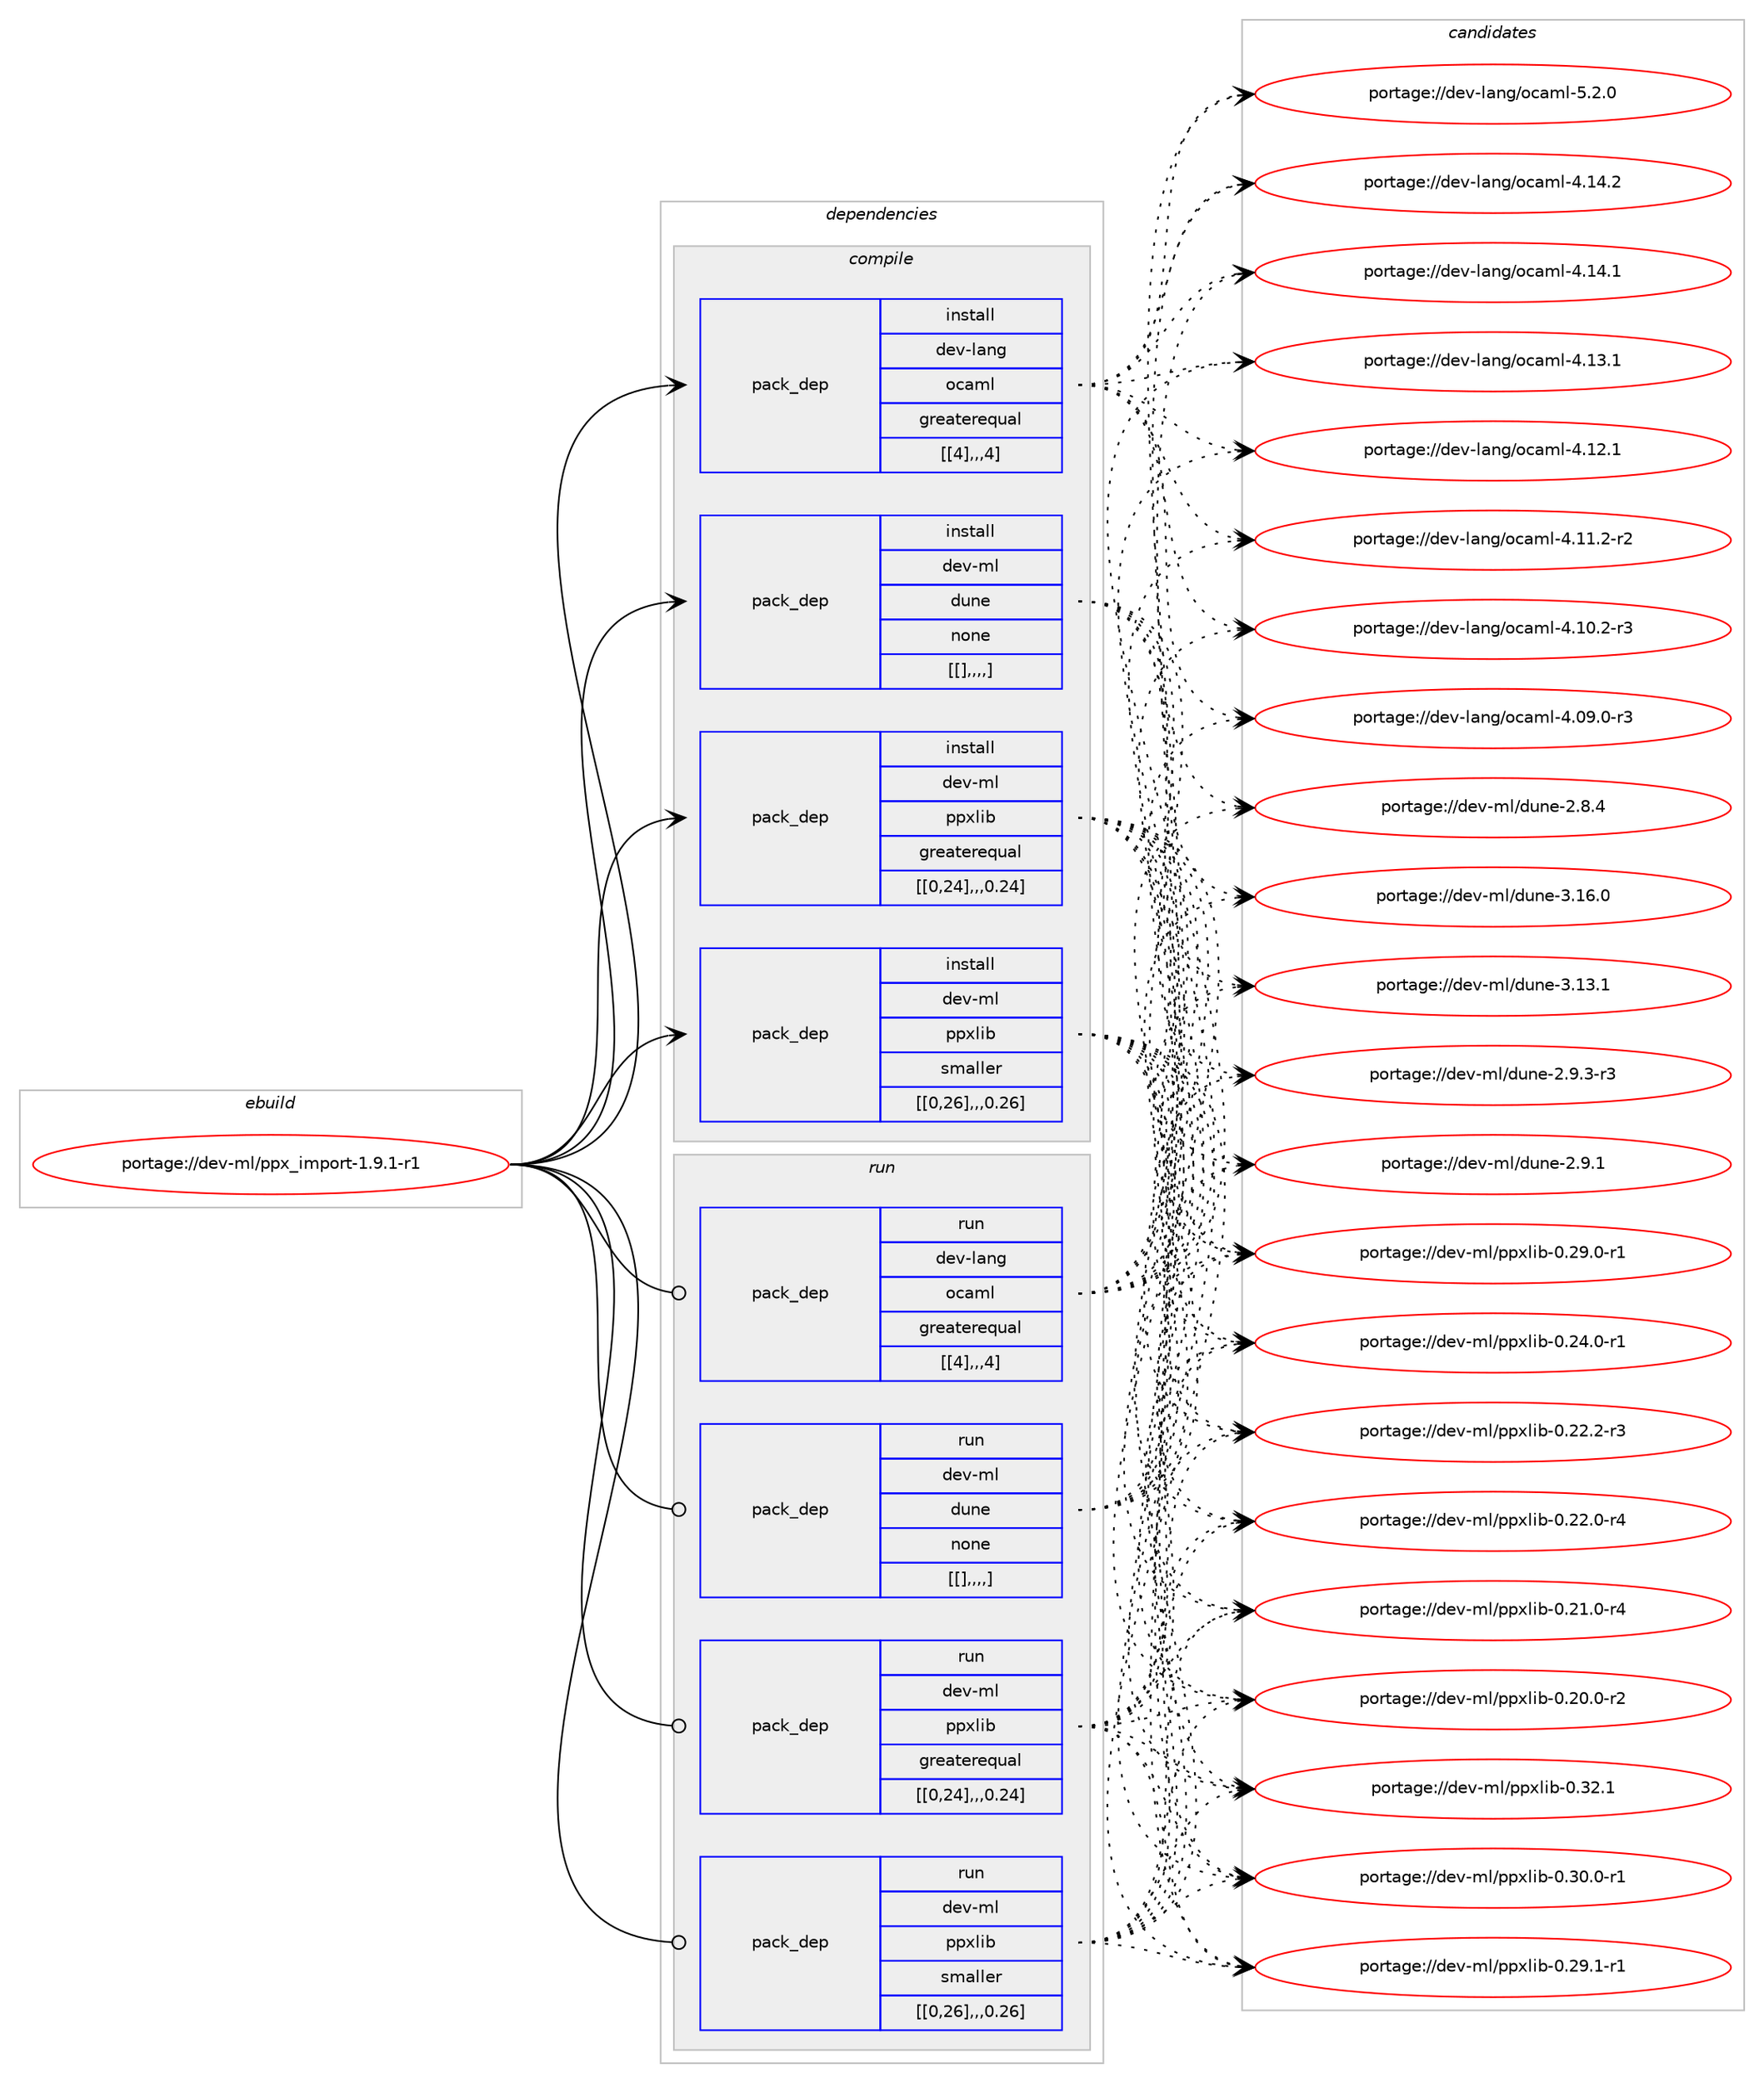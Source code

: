 digraph prolog {

# *************
# Graph options
# *************

newrank=true;
concentrate=true;
compound=true;
graph [rankdir=LR,fontname=Helvetica,fontsize=10,ranksep=1.5];#, ranksep=2.5, nodesep=0.2];
edge  [arrowhead=vee];
node  [fontname=Helvetica,fontsize=10];

# **********
# The ebuild
# **********

subgraph cluster_leftcol {
color=gray;
label=<<i>ebuild</i>>;
id [label="portage://dev-ml/ppx_import-1.9.1-r1", color=red, width=4, href="../dev-ml/ppx_import-1.9.1-r1.svg"];
}

# ****************
# The dependencies
# ****************

subgraph cluster_midcol {
color=gray;
label=<<i>dependencies</i>>;
subgraph cluster_compile {
fillcolor="#eeeeee";
style=filled;
label=<<i>compile</i>>;
subgraph pack92460 {
dependency123915 [label=<<TABLE BORDER="0" CELLBORDER="1" CELLSPACING="0" CELLPADDING="4" WIDTH="220"><TR><TD ROWSPAN="6" CELLPADDING="30">pack_dep</TD></TR><TR><TD WIDTH="110">install</TD></TR><TR><TD>dev-lang</TD></TR><TR><TD>ocaml</TD></TR><TR><TD>greaterequal</TD></TR><TR><TD>[[4],,,4]</TD></TR></TABLE>>, shape=none, color=blue];
}
id:e -> dependency123915:w [weight=20,style="solid",arrowhead="vee"];
subgraph pack92461 {
dependency123916 [label=<<TABLE BORDER="0" CELLBORDER="1" CELLSPACING="0" CELLPADDING="4" WIDTH="220"><TR><TD ROWSPAN="6" CELLPADDING="30">pack_dep</TD></TR><TR><TD WIDTH="110">install</TD></TR><TR><TD>dev-ml</TD></TR><TR><TD>dune</TD></TR><TR><TD>none</TD></TR><TR><TD>[[],,,,]</TD></TR></TABLE>>, shape=none, color=blue];
}
id:e -> dependency123916:w [weight=20,style="solid",arrowhead="vee"];
subgraph pack92462 {
dependency123917 [label=<<TABLE BORDER="0" CELLBORDER="1" CELLSPACING="0" CELLPADDING="4" WIDTH="220"><TR><TD ROWSPAN="6" CELLPADDING="30">pack_dep</TD></TR><TR><TD WIDTH="110">install</TD></TR><TR><TD>dev-ml</TD></TR><TR><TD>ppxlib</TD></TR><TR><TD>greaterequal</TD></TR><TR><TD>[[0,24],,,0.24]</TD></TR></TABLE>>, shape=none, color=blue];
}
id:e -> dependency123917:w [weight=20,style="solid",arrowhead="vee"];
subgraph pack92463 {
dependency123918 [label=<<TABLE BORDER="0" CELLBORDER="1" CELLSPACING="0" CELLPADDING="4" WIDTH="220"><TR><TD ROWSPAN="6" CELLPADDING="30">pack_dep</TD></TR><TR><TD WIDTH="110">install</TD></TR><TR><TD>dev-ml</TD></TR><TR><TD>ppxlib</TD></TR><TR><TD>smaller</TD></TR><TR><TD>[[0,26],,,0.26]</TD></TR></TABLE>>, shape=none, color=blue];
}
id:e -> dependency123918:w [weight=20,style="solid",arrowhead="vee"];
}
subgraph cluster_compileandrun {
fillcolor="#eeeeee";
style=filled;
label=<<i>compile and run</i>>;
}
subgraph cluster_run {
fillcolor="#eeeeee";
style=filled;
label=<<i>run</i>>;
subgraph pack92464 {
dependency123919 [label=<<TABLE BORDER="0" CELLBORDER="1" CELLSPACING="0" CELLPADDING="4" WIDTH="220"><TR><TD ROWSPAN="6" CELLPADDING="30">pack_dep</TD></TR><TR><TD WIDTH="110">run</TD></TR><TR><TD>dev-lang</TD></TR><TR><TD>ocaml</TD></TR><TR><TD>greaterequal</TD></TR><TR><TD>[[4],,,4]</TD></TR></TABLE>>, shape=none, color=blue];
}
id:e -> dependency123919:w [weight=20,style="solid",arrowhead="odot"];
subgraph pack92465 {
dependency123920 [label=<<TABLE BORDER="0" CELLBORDER="1" CELLSPACING="0" CELLPADDING="4" WIDTH="220"><TR><TD ROWSPAN="6" CELLPADDING="30">pack_dep</TD></TR><TR><TD WIDTH="110">run</TD></TR><TR><TD>dev-ml</TD></TR><TR><TD>dune</TD></TR><TR><TD>none</TD></TR><TR><TD>[[],,,,]</TD></TR></TABLE>>, shape=none, color=blue];
}
id:e -> dependency123920:w [weight=20,style="solid",arrowhead="odot"];
subgraph pack92466 {
dependency123921 [label=<<TABLE BORDER="0" CELLBORDER="1" CELLSPACING="0" CELLPADDING="4" WIDTH="220"><TR><TD ROWSPAN="6" CELLPADDING="30">pack_dep</TD></TR><TR><TD WIDTH="110">run</TD></TR><TR><TD>dev-ml</TD></TR><TR><TD>ppxlib</TD></TR><TR><TD>greaterequal</TD></TR><TR><TD>[[0,24],,,0.24]</TD></TR></TABLE>>, shape=none, color=blue];
}
id:e -> dependency123921:w [weight=20,style="solid",arrowhead="odot"];
subgraph pack92467 {
dependency123922 [label=<<TABLE BORDER="0" CELLBORDER="1" CELLSPACING="0" CELLPADDING="4" WIDTH="220"><TR><TD ROWSPAN="6" CELLPADDING="30">pack_dep</TD></TR><TR><TD WIDTH="110">run</TD></TR><TR><TD>dev-ml</TD></TR><TR><TD>ppxlib</TD></TR><TR><TD>smaller</TD></TR><TR><TD>[[0,26],,,0.26]</TD></TR></TABLE>>, shape=none, color=blue];
}
id:e -> dependency123922:w [weight=20,style="solid",arrowhead="odot"];
}
}

# **************
# The candidates
# **************

subgraph cluster_choices {
rank=same;
color=gray;
label=<<i>candidates</i>>;

subgraph choice92460 {
color=black;
nodesep=1;
choice1001011184510897110103471119997109108455346504648 [label="portage://dev-lang/ocaml-5.2.0", color=red, width=4,href="../dev-lang/ocaml-5.2.0.svg"];
choice100101118451089711010347111999710910845524649524650 [label="portage://dev-lang/ocaml-4.14.2", color=red, width=4,href="../dev-lang/ocaml-4.14.2.svg"];
choice100101118451089711010347111999710910845524649524649 [label="portage://dev-lang/ocaml-4.14.1", color=red, width=4,href="../dev-lang/ocaml-4.14.1.svg"];
choice100101118451089711010347111999710910845524649514649 [label="portage://dev-lang/ocaml-4.13.1", color=red, width=4,href="../dev-lang/ocaml-4.13.1.svg"];
choice100101118451089711010347111999710910845524649504649 [label="portage://dev-lang/ocaml-4.12.1", color=red, width=4,href="../dev-lang/ocaml-4.12.1.svg"];
choice1001011184510897110103471119997109108455246494946504511450 [label="portage://dev-lang/ocaml-4.11.2-r2", color=red, width=4,href="../dev-lang/ocaml-4.11.2-r2.svg"];
choice1001011184510897110103471119997109108455246494846504511451 [label="portage://dev-lang/ocaml-4.10.2-r3", color=red, width=4,href="../dev-lang/ocaml-4.10.2-r3.svg"];
choice1001011184510897110103471119997109108455246485746484511451 [label="portage://dev-lang/ocaml-4.09.0-r3", color=red, width=4,href="../dev-lang/ocaml-4.09.0-r3.svg"];
dependency123915:e -> choice1001011184510897110103471119997109108455346504648:w [style=dotted,weight="100"];
dependency123915:e -> choice100101118451089711010347111999710910845524649524650:w [style=dotted,weight="100"];
dependency123915:e -> choice100101118451089711010347111999710910845524649524649:w [style=dotted,weight="100"];
dependency123915:e -> choice100101118451089711010347111999710910845524649514649:w [style=dotted,weight="100"];
dependency123915:e -> choice100101118451089711010347111999710910845524649504649:w [style=dotted,weight="100"];
dependency123915:e -> choice1001011184510897110103471119997109108455246494946504511450:w [style=dotted,weight="100"];
dependency123915:e -> choice1001011184510897110103471119997109108455246494846504511451:w [style=dotted,weight="100"];
dependency123915:e -> choice1001011184510897110103471119997109108455246485746484511451:w [style=dotted,weight="100"];
}
subgraph choice92461 {
color=black;
nodesep=1;
choice100101118451091084710011711010145514649544648 [label="portage://dev-ml/dune-3.16.0", color=red, width=4,href="../dev-ml/dune-3.16.0.svg"];
choice100101118451091084710011711010145514649514649 [label="portage://dev-ml/dune-3.13.1", color=red, width=4,href="../dev-ml/dune-3.13.1.svg"];
choice10010111845109108471001171101014550465746514511451 [label="portage://dev-ml/dune-2.9.3-r3", color=red, width=4,href="../dev-ml/dune-2.9.3-r3.svg"];
choice1001011184510910847100117110101455046574649 [label="portage://dev-ml/dune-2.9.1", color=red, width=4,href="../dev-ml/dune-2.9.1.svg"];
choice1001011184510910847100117110101455046564652 [label="portage://dev-ml/dune-2.8.4", color=red, width=4,href="../dev-ml/dune-2.8.4.svg"];
dependency123916:e -> choice100101118451091084710011711010145514649544648:w [style=dotted,weight="100"];
dependency123916:e -> choice100101118451091084710011711010145514649514649:w [style=dotted,weight="100"];
dependency123916:e -> choice10010111845109108471001171101014550465746514511451:w [style=dotted,weight="100"];
dependency123916:e -> choice1001011184510910847100117110101455046574649:w [style=dotted,weight="100"];
dependency123916:e -> choice1001011184510910847100117110101455046564652:w [style=dotted,weight="100"];
}
subgraph choice92462 {
color=black;
nodesep=1;
choice10010111845109108471121121201081059845484651504649 [label="portage://dev-ml/ppxlib-0.32.1", color=red, width=4,href="../dev-ml/ppxlib-0.32.1.svg"];
choice100101118451091084711211212010810598454846514846484511449 [label="portage://dev-ml/ppxlib-0.30.0-r1", color=red, width=4,href="../dev-ml/ppxlib-0.30.0-r1.svg"];
choice100101118451091084711211212010810598454846505746494511449 [label="portage://dev-ml/ppxlib-0.29.1-r1", color=red, width=4,href="../dev-ml/ppxlib-0.29.1-r1.svg"];
choice100101118451091084711211212010810598454846505746484511449 [label="portage://dev-ml/ppxlib-0.29.0-r1", color=red, width=4,href="../dev-ml/ppxlib-0.29.0-r1.svg"];
choice100101118451091084711211212010810598454846505246484511449 [label="portage://dev-ml/ppxlib-0.24.0-r1", color=red, width=4,href="../dev-ml/ppxlib-0.24.0-r1.svg"];
choice100101118451091084711211212010810598454846505046504511451 [label="portage://dev-ml/ppxlib-0.22.2-r3", color=red, width=4,href="../dev-ml/ppxlib-0.22.2-r3.svg"];
choice100101118451091084711211212010810598454846505046484511452 [label="portage://dev-ml/ppxlib-0.22.0-r4", color=red, width=4,href="../dev-ml/ppxlib-0.22.0-r4.svg"];
choice100101118451091084711211212010810598454846504946484511452 [label="portage://dev-ml/ppxlib-0.21.0-r4", color=red, width=4,href="../dev-ml/ppxlib-0.21.0-r4.svg"];
choice100101118451091084711211212010810598454846504846484511450 [label="portage://dev-ml/ppxlib-0.20.0-r2", color=red, width=4,href="../dev-ml/ppxlib-0.20.0-r2.svg"];
dependency123917:e -> choice10010111845109108471121121201081059845484651504649:w [style=dotted,weight="100"];
dependency123917:e -> choice100101118451091084711211212010810598454846514846484511449:w [style=dotted,weight="100"];
dependency123917:e -> choice100101118451091084711211212010810598454846505746494511449:w [style=dotted,weight="100"];
dependency123917:e -> choice100101118451091084711211212010810598454846505746484511449:w [style=dotted,weight="100"];
dependency123917:e -> choice100101118451091084711211212010810598454846505246484511449:w [style=dotted,weight="100"];
dependency123917:e -> choice100101118451091084711211212010810598454846505046504511451:w [style=dotted,weight="100"];
dependency123917:e -> choice100101118451091084711211212010810598454846505046484511452:w [style=dotted,weight="100"];
dependency123917:e -> choice100101118451091084711211212010810598454846504946484511452:w [style=dotted,weight="100"];
dependency123917:e -> choice100101118451091084711211212010810598454846504846484511450:w [style=dotted,weight="100"];
}
subgraph choice92463 {
color=black;
nodesep=1;
choice10010111845109108471121121201081059845484651504649 [label="portage://dev-ml/ppxlib-0.32.1", color=red, width=4,href="../dev-ml/ppxlib-0.32.1.svg"];
choice100101118451091084711211212010810598454846514846484511449 [label="portage://dev-ml/ppxlib-0.30.0-r1", color=red, width=4,href="../dev-ml/ppxlib-0.30.0-r1.svg"];
choice100101118451091084711211212010810598454846505746494511449 [label="portage://dev-ml/ppxlib-0.29.1-r1", color=red, width=4,href="../dev-ml/ppxlib-0.29.1-r1.svg"];
choice100101118451091084711211212010810598454846505746484511449 [label="portage://dev-ml/ppxlib-0.29.0-r1", color=red, width=4,href="../dev-ml/ppxlib-0.29.0-r1.svg"];
choice100101118451091084711211212010810598454846505246484511449 [label="portage://dev-ml/ppxlib-0.24.0-r1", color=red, width=4,href="../dev-ml/ppxlib-0.24.0-r1.svg"];
choice100101118451091084711211212010810598454846505046504511451 [label="portage://dev-ml/ppxlib-0.22.2-r3", color=red, width=4,href="../dev-ml/ppxlib-0.22.2-r3.svg"];
choice100101118451091084711211212010810598454846505046484511452 [label="portage://dev-ml/ppxlib-0.22.0-r4", color=red, width=4,href="../dev-ml/ppxlib-0.22.0-r4.svg"];
choice100101118451091084711211212010810598454846504946484511452 [label="portage://dev-ml/ppxlib-0.21.0-r4", color=red, width=4,href="../dev-ml/ppxlib-0.21.0-r4.svg"];
choice100101118451091084711211212010810598454846504846484511450 [label="portage://dev-ml/ppxlib-0.20.0-r2", color=red, width=4,href="../dev-ml/ppxlib-0.20.0-r2.svg"];
dependency123918:e -> choice10010111845109108471121121201081059845484651504649:w [style=dotted,weight="100"];
dependency123918:e -> choice100101118451091084711211212010810598454846514846484511449:w [style=dotted,weight="100"];
dependency123918:e -> choice100101118451091084711211212010810598454846505746494511449:w [style=dotted,weight="100"];
dependency123918:e -> choice100101118451091084711211212010810598454846505746484511449:w [style=dotted,weight="100"];
dependency123918:e -> choice100101118451091084711211212010810598454846505246484511449:w [style=dotted,weight="100"];
dependency123918:e -> choice100101118451091084711211212010810598454846505046504511451:w [style=dotted,weight="100"];
dependency123918:e -> choice100101118451091084711211212010810598454846505046484511452:w [style=dotted,weight="100"];
dependency123918:e -> choice100101118451091084711211212010810598454846504946484511452:w [style=dotted,weight="100"];
dependency123918:e -> choice100101118451091084711211212010810598454846504846484511450:w [style=dotted,weight="100"];
}
subgraph choice92464 {
color=black;
nodesep=1;
choice1001011184510897110103471119997109108455346504648 [label="portage://dev-lang/ocaml-5.2.0", color=red, width=4,href="../dev-lang/ocaml-5.2.0.svg"];
choice100101118451089711010347111999710910845524649524650 [label="portage://dev-lang/ocaml-4.14.2", color=red, width=4,href="../dev-lang/ocaml-4.14.2.svg"];
choice100101118451089711010347111999710910845524649524649 [label="portage://dev-lang/ocaml-4.14.1", color=red, width=4,href="../dev-lang/ocaml-4.14.1.svg"];
choice100101118451089711010347111999710910845524649514649 [label="portage://dev-lang/ocaml-4.13.1", color=red, width=4,href="../dev-lang/ocaml-4.13.1.svg"];
choice100101118451089711010347111999710910845524649504649 [label="portage://dev-lang/ocaml-4.12.1", color=red, width=4,href="../dev-lang/ocaml-4.12.1.svg"];
choice1001011184510897110103471119997109108455246494946504511450 [label="portage://dev-lang/ocaml-4.11.2-r2", color=red, width=4,href="../dev-lang/ocaml-4.11.2-r2.svg"];
choice1001011184510897110103471119997109108455246494846504511451 [label="portage://dev-lang/ocaml-4.10.2-r3", color=red, width=4,href="../dev-lang/ocaml-4.10.2-r3.svg"];
choice1001011184510897110103471119997109108455246485746484511451 [label="portage://dev-lang/ocaml-4.09.0-r3", color=red, width=4,href="../dev-lang/ocaml-4.09.0-r3.svg"];
dependency123919:e -> choice1001011184510897110103471119997109108455346504648:w [style=dotted,weight="100"];
dependency123919:e -> choice100101118451089711010347111999710910845524649524650:w [style=dotted,weight="100"];
dependency123919:e -> choice100101118451089711010347111999710910845524649524649:w [style=dotted,weight="100"];
dependency123919:e -> choice100101118451089711010347111999710910845524649514649:w [style=dotted,weight="100"];
dependency123919:e -> choice100101118451089711010347111999710910845524649504649:w [style=dotted,weight="100"];
dependency123919:e -> choice1001011184510897110103471119997109108455246494946504511450:w [style=dotted,weight="100"];
dependency123919:e -> choice1001011184510897110103471119997109108455246494846504511451:w [style=dotted,weight="100"];
dependency123919:e -> choice1001011184510897110103471119997109108455246485746484511451:w [style=dotted,weight="100"];
}
subgraph choice92465 {
color=black;
nodesep=1;
choice100101118451091084710011711010145514649544648 [label="portage://dev-ml/dune-3.16.0", color=red, width=4,href="../dev-ml/dune-3.16.0.svg"];
choice100101118451091084710011711010145514649514649 [label="portage://dev-ml/dune-3.13.1", color=red, width=4,href="../dev-ml/dune-3.13.1.svg"];
choice10010111845109108471001171101014550465746514511451 [label="portage://dev-ml/dune-2.9.3-r3", color=red, width=4,href="../dev-ml/dune-2.9.3-r3.svg"];
choice1001011184510910847100117110101455046574649 [label="portage://dev-ml/dune-2.9.1", color=red, width=4,href="../dev-ml/dune-2.9.1.svg"];
choice1001011184510910847100117110101455046564652 [label="portage://dev-ml/dune-2.8.4", color=red, width=4,href="../dev-ml/dune-2.8.4.svg"];
dependency123920:e -> choice100101118451091084710011711010145514649544648:w [style=dotted,weight="100"];
dependency123920:e -> choice100101118451091084710011711010145514649514649:w [style=dotted,weight="100"];
dependency123920:e -> choice10010111845109108471001171101014550465746514511451:w [style=dotted,weight="100"];
dependency123920:e -> choice1001011184510910847100117110101455046574649:w [style=dotted,weight="100"];
dependency123920:e -> choice1001011184510910847100117110101455046564652:w [style=dotted,weight="100"];
}
subgraph choice92466 {
color=black;
nodesep=1;
choice10010111845109108471121121201081059845484651504649 [label="portage://dev-ml/ppxlib-0.32.1", color=red, width=4,href="../dev-ml/ppxlib-0.32.1.svg"];
choice100101118451091084711211212010810598454846514846484511449 [label="portage://dev-ml/ppxlib-0.30.0-r1", color=red, width=4,href="../dev-ml/ppxlib-0.30.0-r1.svg"];
choice100101118451091084711211212010810598454846505746494511449 [label="portage://dev-ml/ppxlib-0.29.1-r1", color=red, width=4,href="../dev-ml/ppxlib-0.29.1-r1.svg"];
choice100101118451091084711211212010810598454846505746484511449 [label="portage://dev-ml/ppxlib-0.29.0-r1", color=red, width=4,href="../dev-ml/ppxlib-0.29.0-r1.svg"];
choice100101118451091084711211212010810598454846505246484511449 [label="portage://dev-ml/ppxlib-0.24.0-r1", color=red, width=4,href="../dev-ml/ppxlib-0.24.0-r1.svg"];
choice100101118451091084711211212010810598454846505046504511451 [label="portage://dev-ml/ppxlib-0.22.2-r3", color=red, width=4,href="../dev-ml/ppxlib-0.22.2-r3.svg"];
choice100101118451091084711211212010810598454846505046484511452 [label="portage://dev-ml/ppxlib-0.22.0-r4", color=red, width=4,href="../dev-ml/ppxlib-0.22.0-r4.svg"];
choice100101118451091084711211212010810598454846504946484511452 [label="portage://dev-ml/ppxlib-0.21.0-r4", color=red, width=4,href="../dev-ml/ppxlib-0.21.0-r4.svg"];
choice100101118451091084711211212010810598454846504846484511450 [label="portage://dev-ml/ppxlib-0.20.0-r2", color=red, width=4,href="../dev-ml/ppxlib-0.20.0-r2.svg"];
dependency123921:e -> choice10010111845109108471121121201081059845484651504649:w [style=dotted,weight="100"];
dependency123921:e -> choice100101118451091084711211212010810598454846514846484511449:w [style=dotted,weight="100"];
dependency123921:e -> choice100101118451091084711211212010810598454846505746494511449:w [style=dotted,weight="100"];
dependency123921:e -> choice100101118451091084711211212010810598454846505746484511449:w [style=dotted,weight="100"];
dependency123921:e -> choice100101118451091084711211212010810598454846505246484511449:w [style=dotted,weight="100"];
dependency123921:e -> choice100101118451091084711211212010810598454846505046504511451:w [style=dotted,weight="100"];
dependency123921:e -> choice100101118451091084711211212010810598454846505046484511452:w [style=dotted,weight="100"];
dependency123921:e -> choice100101118451091084711211212010810598454846504946484511452:w [style=dotted,weight="100"];
dependency123921:e -> choice100101118451091084711211212010810598454846504846484511450:w [style=dotted,weight="100"];
}
subgraph choice92467 {
color=black;
nodesep=1;
choice10010111845109108471121121201081059845484651504649 [label="portage://dev-ml/ppxlib-0.32.1", color=red, width=4,href="../dev-ml/ppxlib-0.32.1.svg"];
choice100101118451091084711211212010810598454846514846484511449 [label="portage://dev-ml/ppxlib-0.30.0-r1", color=red, width=4,href="../dev-ml/ppxlib-0.30.0-r1.svg"];
choice100101118451091084711211212010810598454846505746494511449 [label="portage://dev-ml/ppxlib-0.29.1-r1", color=red, width=4,href="../dev-ml/ppxlib-0.29.1-r1.svg"];
choice100101118451091084711211212010810598454846505746484511449 [label="portage://dev-ml/ppxlib-0.29.0-r1", color=red, width=4,href="../dev-ml/ppxlib-0.29.0-r1.svg"];
choice100101118451091084711211212010810598454846505246484511449 [label="portage://dev-ml/ppxlib-0.24.0-r1", color=red, width=4,href="../dev-ml/ppxlib-0.24.0-r1.svg"];
choice100101118451091084711211212010810598454846505046504511451 [label="portage://dev-ml/ppxlib-0.22.2-r3", color=red, width=4,href="../dev-ml/ppxlib-0.22.2-r3.svg"];
choice100101118451091084711211212010810598454846505046484511452 [label="portage://dev-ml/ppxlib-0.22.0-r4", color=red, width=4,href="../dev-ml/ppxlib-0.22.0-r4.svg"];
choice100101118451091084711211212010810598454846504946484511452 [label="portage://dev-ml/ppxlib-0.21.0-r4", color=red, width=4,href="../dev-ml/ppxlib-0.21.0-r4.svg"];
choice100101118451091084711211212010810598454846504846484511450 [label="portage://dev-ml/ppxlib-0.20.0-r2", color=red, width=4,href="../dev-ml/ppxlib-0.20.0-r2.svg"];
dependency123922:e -> choice10010111845109108471121121201081059845484651504649:w [style=dotted,weight="100"];
dependency123922:e -> choice100101118451091084711211212010810598454846514846484511449:w [style=dotted,weight="100"];
dependency123922:e -> choice100101118451091084711211212010810598454846505746494511449:w [style=dotted,weight="100"];
dependency123922:e -> choice100101118451091084711211212010810598454846505746484511449:w [style=dotted,weight="100"];
dependency123922:e -> choice100101118451091084711211212010810598454846505246484511449:w [style=dotted,weight="100"];
dependency123922:e -> choice100101118451091084711211212010810598454846505046504511451:w [style=dotted,weight="100"];
dependency123922:e -> choice100101118451091084711211212010810598454846505046484511452:w [style=dotted,weight="100"];
dependency123922:e -> choice100101118451091084711211212010810598454846504946484511452:w [style=dotted,weight="100"];
dependency123922:e -> choice100101118451091084711211212010810598454846504846484511450:w [style=dotted,weight="100"];
}
}

}
